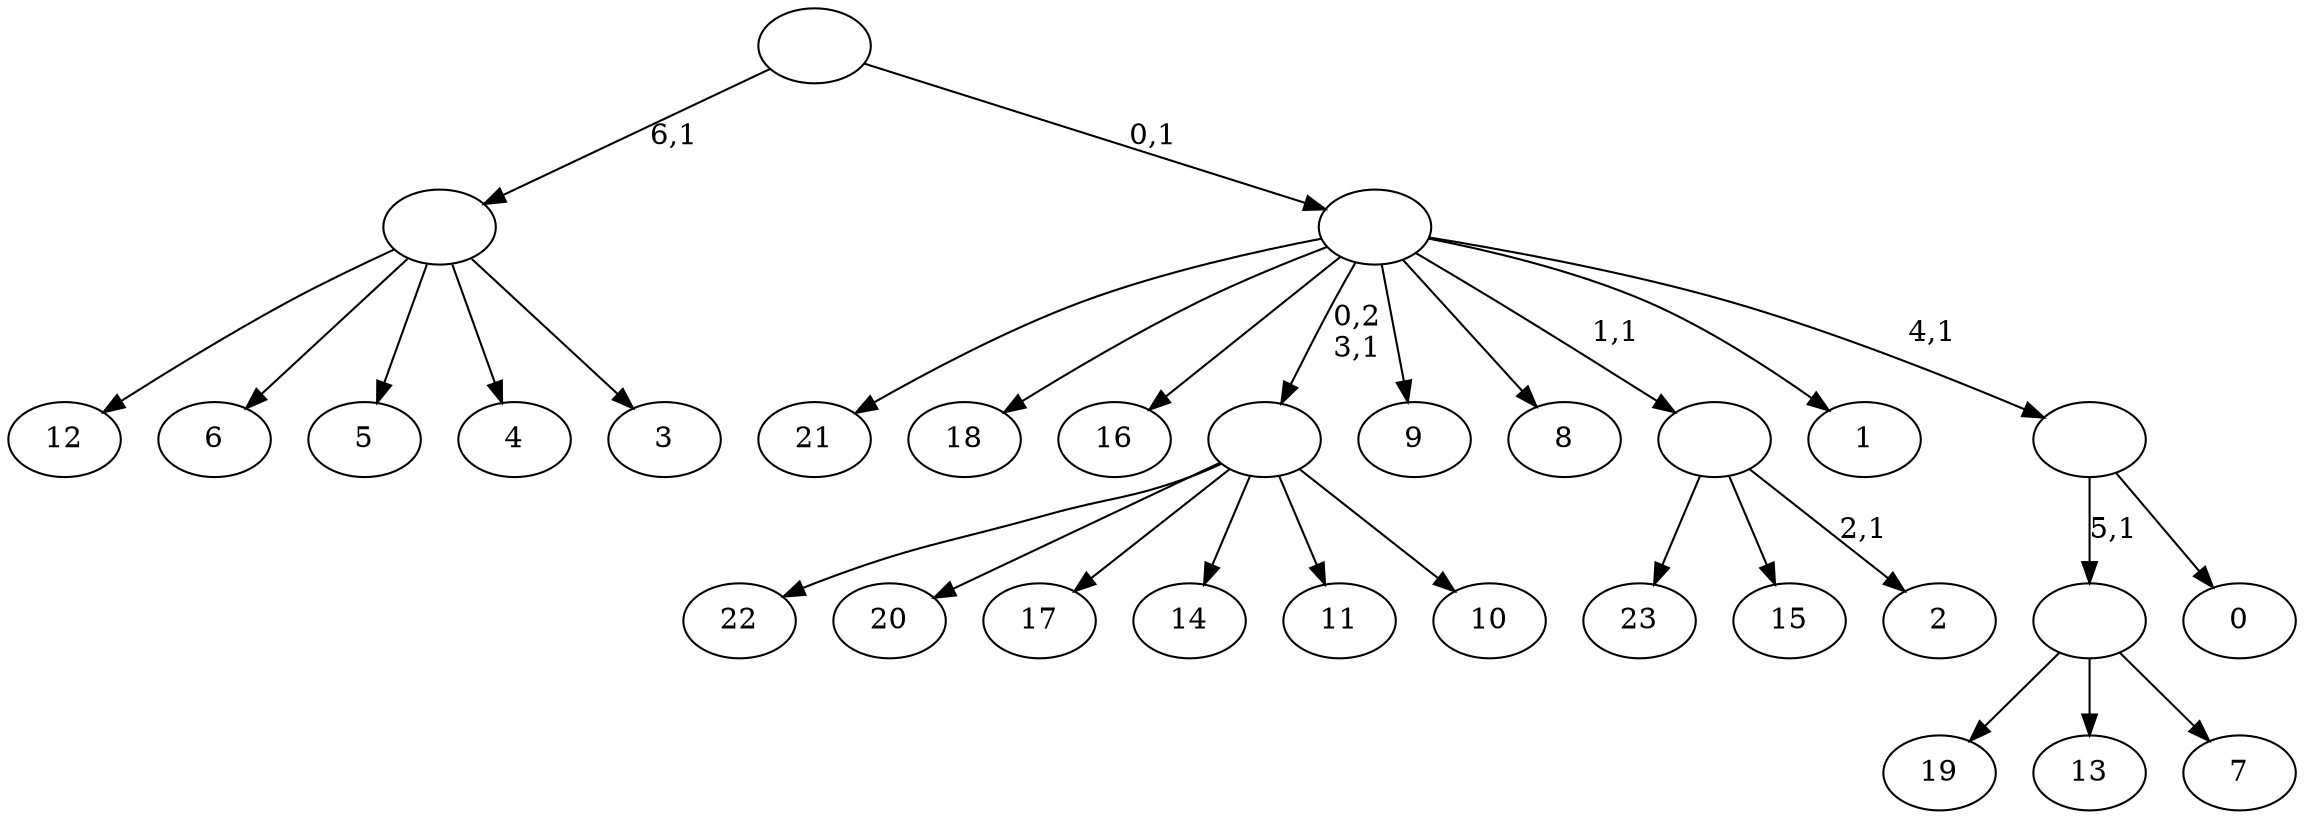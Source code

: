digraph T {
	31 [label="23"]
	30 [label="22"]
	29 [label="21"]
	28 [label="20"]
	27 [label="19"]
	26 [label="18"]
	25 [label="17"]
	24 [label="16"]
	23 [label="15"]
	22 [label="14"]
	21 [label="13"]
	20 [label="12"]
	19 [label="11"]
	18 [label="10"]
	17 [label=""]
	16 [label="9"]
	15 [label="8"]
	14 [label="7"]
	13 [label=""]
	12 [label="6"]
	11 [label="5"]
	10 [label="4"]
	9 [label="3"]
	8 [label=""]
	7 [label="2"]
	5 [label=""]
	4 [label="1"]
	3 [label="0"]
	2 [label=""]
	1 [label=""]
	0 [label=""]
	17 -> 30 [label=""]
	17 -> 28 [label=""]
	17 -> 25 [label=""]
	17 -> 22 [label=""]
	17 -> 19 [label=""]
	17 -> 18 [label=""]
	13 -> 27 [label=""]
	13 -> 21 [label=""]
	13 -> 14 [label=""]
	8 -> 20 [label=""]
	8 -> 12 [label=""]
	8 -> 11 [label=""]
	8 -> 10 [label=""]
	8 -> 9 [label=""]
	5 -> 7 [label="2,1"]
	5 -> 31 [label=""]
	5 -> 23 [label=""]
	2 -> 13 [label="5,1"]
	2 -> 3 [label=""]
	1 -> 29 [label=""]
	1 -> 26 [label=""]
	1 -> 24 [label=""]
	1 -> 17 [label="0,2\n3,1"]
	1 -> 16 [label=""]
	1 -> 15 [label=""]
	1 -> 5 [label="1,1"]
	1 -> 4 [label=""]
	1 -> 2 [label="4,1"]
	0 -> 8 [label="6,1"]
	0 -> 1 [label="0,1"]
}
